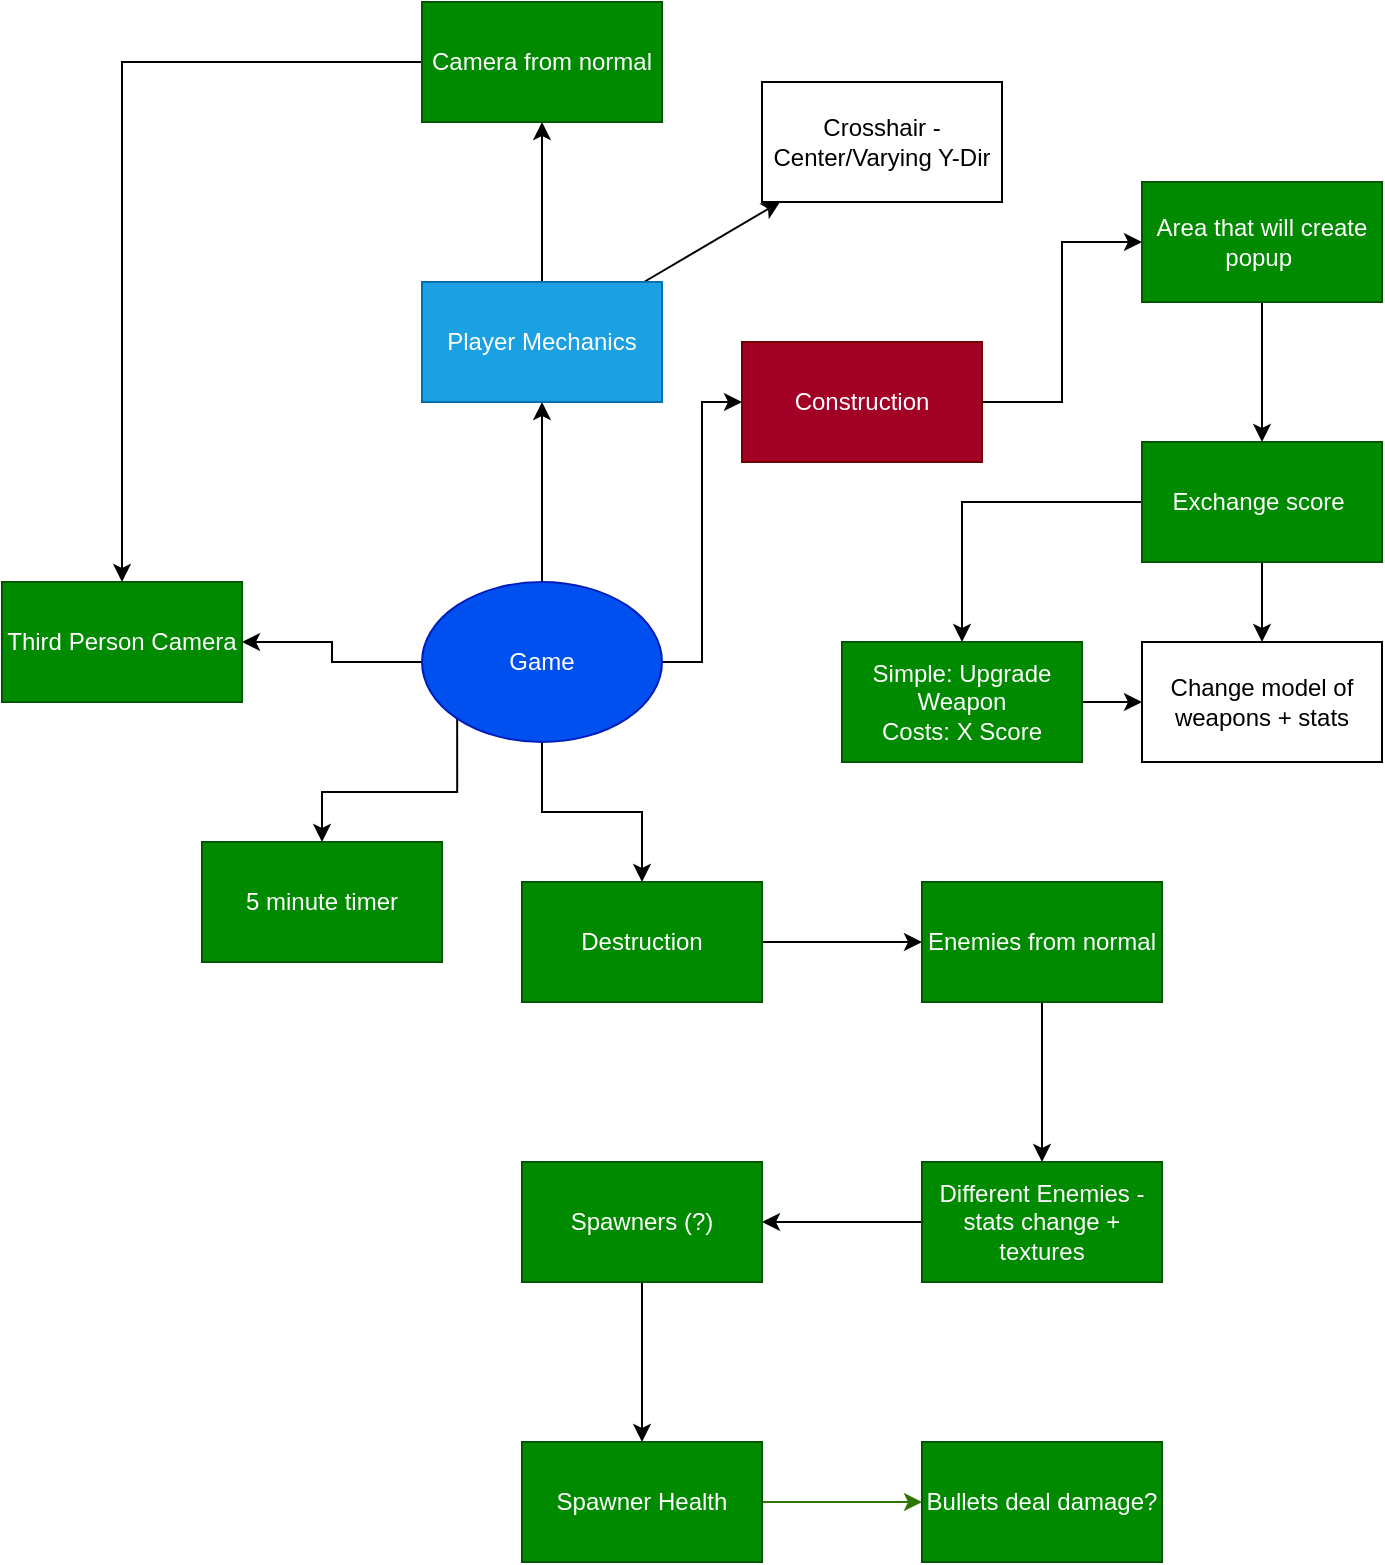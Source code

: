 <mxfile>
    <diagram id="kcmYx8jYG1bQjOmmWPQF" name="Page-1">
        <mxGraphModel dx="605" dy="335" grid="1" gridSize="10" guides="1" tooltips="1" connect="1" arrows="1" fold="1" page="1" pageScale="1" pageWidth="827" pageHeight="1169" math="0" shadow="0">
            <root>
                <mxCell id="0"/>
                <mxCell id="1" parent="0"/>
                <mxCell id="ULhdNvaB751RERzAlYHW-3" value="" style="edgeStyle=orthogonalEdgeStyle;rounded=0;orthogonalLoop=1;jettySize=auto;html=1;" parent="1" source="ULhdNvaB751RERzAlYHW-1" target="ULhdNvaB751RERzAlYHW-2" edge="1">
                    <mxGeometry relative="1" as="geometry"/>
                </mxCell>
                <mxCell id="ULhdNvaB751RERzAlYHW-8" style="edgeStyle=orthogonalEdgeStyle;rounded=0;orthogonalLoop=1;jettySize=auto;html=1;entryX=0;entryY=0.5;entryDx=0;entryDy=0;" parent="1" source="ULhdNvaB751RERzAlYHW-1" target="ULhdNvaB751RERzAlYHW-7" edge="1">
                    <mxGeometry relative="1" as="geometry"/>
                </mxCell>
                <mxCell id="ULhdNvaB751RERzAlYHW-12" style="edgeStyle=orthogonalEdgeStyle;rounded=0;orthogonalLoop=1;jettySize=auto;html=1;entryX=0.5;entryY=0;entryDx=0;entryDy=0;" parent="1" source="ULhdNvaB751RERzAlYHW-1" target="ULhdNvaB751RERzAlYHW-11" edge="1">
                    <mxGeometry relative="1" as="geometry"/>
                </mxCell>
                <mxCell id="ULhdNvaB751RERzAlYHW-20" style="edgeStyle=orthogonalEdgeStyle;rounded=0;orthogonalLoop=1;jettySize=auto;html=1;" parent="1" source="ULhdNvaB751RERzAlYHW-1" target="ULhdNvaB751RERzAlYHW-19" edge="1">
                    <mxGeometry relative="1" as="geometry"/>
                </mxCell>
                <mxCell id="4uJZ2FgU7lcf-rftahWC-5" style="edgeStyle=orthogonalEdgeStyle;rounded=0;orthogonalLoop=1;jettySize=auto;html=1;exitX=0;exitY=1;exitDx=0;exitDy=0;entryX=0.5;entryY=0;entryDx=0;entryDy=0;" parent="1" source="ULhdNvaB751RERzAlYHW-1" target="4uJZ2FgU7lcf-rftahWC-6" edge="1">
                    <mxGeometry relative="1" as="geometry">
                        <mxPoint x="320" y="400" as="targetPoint"/>
                    </mxGeometry>
                </mxCell>
                <mxCell id="ULhdNvaB751RERzAlYHW-1" value="Game" style="ellipse;whiteSpace=wrap;html=1;fillColor=#0050ef;fontColor=#ffffff;strokeColor=#001DBC;" parent="1" vertex="1">
                    <mxGeometry x="340" y="290" width="120" height="80" as="geometry"/>
                </mxCell>
                <mxCell id="ULhdNvaB751RERzAlYHW-5" value="" style="edgeStyle=orthogonalEdgeStyle;rounded=0;orthogonalLoop=1;jettySize=auto;html=1;" parent="1" source="ULhdNvaB751RERzAlYHW-2" target="ULhdNvaB751RERzAlYHW-4" edge="1">
                    <mxGeometry relative="1" as="geometry"/>
                </mxCell>
                <mxCell id="3" value="" style="edgeStyle=none;html=1;" parent="1" source="ULhdNvaB751RERzAlYHW-2" target="2" edge="1">
                    <mxGeometry relative="1" as="geometry"/>
                </mxCell>
                <mxCell id="ULhdNvaB751RERzAlYHW-2" value="Player Mechanics" style="whiteSpace=wrap;html=1;fillColor=#1ba1e2;fontColor=#ffffff;strokeColor=#006EAF;" parent="1" vertex="1">
                    <mxGeometry x="340" y="140" width="120" height="60" as="geometry"/>
                </mxCell>
                <mxCell id="ULhdNvaB751RERzAlYHW-21" style="edgeStyle=orthogonalEdgeStyle;rounded=0;orthogonalLoop=1;jettySize=auto;html=1;entryX=0.5;entryY=0;entryDx=0;entryDy=0;" parent="1" source="ULhdNvaB751RERzAlYHW-4" target="ULhdNvaB751RERzAlYHW-19" edge="1">
                    <mxGeometry relative="1" as="geometry"/>
                </mxCell>
                <mxCell id="ULhdNvaB751RERzAlYHW-4" value="Camera from normal" style="whiteSpace=wrap;html=1;fillColor=#008a00;strokeColor=#005700;fontColor=#ffffff;" parent="1" vertex="1">
                    <mxGeometry x="340" width="120" height="60" as="geometry"/>
                </mxCell>
                <mxCell id="us8nBm6nISJTEuSbVuPx-1" style="edgeStyle=orthogonalEdgeStyle;rounded=0;orthogonalLoop=1;jettySize=auto;html=1;entryX=0;entryY=0.5;entryDx=0;entryDy=0;" parent="1" source="ULhdNvaB751RERzAlYHW-7" target="ULhdNvaB751RERzAlYHW-17" edge="1">
                    <mxGeometry relative="1" as="geometry"/>
                </mxCell>
                <mxCell id="ULhdNvaB751RERzAlYHW-7" value="Construction" style="whiteSpace=wrap;html=1;fillColor=#a20025;fontColor=#ffffff;strokeColor=#6F0000;" parent="1" vertex="1">
                    <mxGeometry x="500" y="170" width="120" height="60" as="geometry"/>
                </mxCell>
                <mxCell id="ULhdNvaB751RERzAlYHW-9" value="Change model of weapons + stats" style="whiteSpace=wrap;html=1;" parent="1" vertex="1">
                    <mxGeometry x="700" y="320" width="120" height="60" as="geometry"/>
                </mxCell>
                <mxCell id="ULhdNvaB751RERzAlYHW-14" value="" style="edgeStyle=orthogonalEdgeStyle;rounded=0;orthogonalLoop=1;jettySize=auto;html=1;" parent="1" source="ULhdNvaB751RERzAlYHW-11" target="ULhdNvaB751RERzAlYHW-13" edge="1">
                    <mxGeometry relative="1" as="geometry"/>
                </mxCell>
                <mxCell id="ULhdNvaB751RERzAlYHW-11" value="Destruction" style="whiteSpace=wrap;html=1;fillColor=#008a00;fontColor=#ffffff;strokeColor=#005700;" parent="1" vertex="1">
                    <mxGeometry x="390" y="440" width="120" height="60" as="geometry"/>
                </mxCell>
                <mxCell id="4uJZ2FgU7lcf-rftahWC-2" value="" style="edgeStyle=orthogonalEdgeStyle;rounded=0;orthogonalLoop=1;jettySize=auto;html=1;" parent="1" source="ULhdNvaB751RERzAlYHW-13" target="4uJZ2FgU7lcf-rftahWC-1" edge="1">
                    <mxGeometry relative="1" as="geometry"/>
                </mxCell>
                <mxCell id="ULhdNvaB751RERzAlYHW-13" value="Enemies from normal" style="whiteSpace=wrap;html=1;fillColor=#008a00;strokeColor=#005700;fontColor=#ffffff;" parent="1" vertex="1">
                    <mxGeometry x="590" y="440" width="120" height="60" as="geometry"/>
                </mxCell>
                <mxCell id="us8nBm6nISJTEuSbVuPx-4" value="" style="edgeStyle=orthogonalEdgeStyle;rounded=0;orthogonalLoop=1;jettySize=auto;html=1;" parent="1" source="ULhdNvaB751RERzAlYHW-15" target="ULhdNvaB751RERzAlYHW-9" edge="1">
                    <mxGeometry relative="1" as="geometry"/>
                </mxCell>
                <mxCell id="us8nBm6nISJTEuSbVuPx-6" value="" style="edgeStyle=orthogonalEdgeStyle;rounded=0;orthogonalLoop=1;jettySize=auto;html=1;" parent="1" source="ULhdNvaB751RERzAlYHW-15" target="us8nBm6nISJTEuSbVuPx-5" edge="1">
                    <mxGeometry relative="1" as="geometry"/>
                </mxCell>
                <mxCell id="ULhdNvaB751RERzAlYHW-15" value="Exchange score&amp;nbsp;" style="whiteSpace=wrap;html=1;fillColor=#008a00;fontColor=#ffffff;strokeColor=#005700;" parent="1" vertex="1">
                    <mxGeometry x="700" y="220" width="120" height="60" as="geometry"/>
                </mxCell>
                <mxCell id="us8nBm6nISJTEuSbVuPx-2" style="edgeStyle=orthogonalEdgeStyle;rounded=0;orthogonalLoop=1;jettySize=auto;html=1;entryX=0.5;entryY=0;entryDx=0;entryDy=0;" parent="1" source="ULhdNvaB751RERzAlYHW-17" target="ULhdNvaB751RERzAlYHW-15" edge="1">
                    <mxGeometry relative="1" as="geometry"/>
                </mxCell>
                <mxCell id="ULhdNvaB751RERzAlYHW-17" value="Area that will create popup&amp;nbsp;" style="whiteSpace=wrap;html=1;fillColor=#008a00;strokeColor=#005700;fontColor=#ffffff;" parent="1" vertex="1">
                    <mxGeometry x="700" y="90" width="120" height="60" as="geometry"/>
                </mxCell>
                <mxCell id="ULhdNvaB751RERzAlYHW-19" value="Third Person Camera" style="whiteSpace=wrap;html=1;fillColor=#008a00;strokeColor=#005700;fontColor=#ffffff;" parent="1" vertex="1">
                    <mxGeometry x="130" y="290" width="120" height="60" as="geometry"/>
                </mxCell>
                <mxCell id="4uJZ2FgU7lcf-rftahWC-4" value="" style="edgeStyle=orthogonalEdgeStyle;rounded=0;orthogonalLoop=1;jettySize=auto;html=1;" parent="1" source="4uJZ2FgU7lcf-rftahWC-1" target="4uJZ2FgU7lcf-rftahWC-3" edge="1">
                    <mxGeometry relative="1" as="geometry"/>
                </mxCell>
                <mxCell id="4uJZ2FgU7lcf-rftahWC-1" value="Different Enemies - stats change + textures" style="whiteSpace=wrap;html=1;fillColor=#008a00;strokeColor=#005700;fontColor=#ffffff;" parent="1" vertex="1">
                    <mxGeometry x="590" y="580" width="120" height="60" as="geometry"/>
                </mxCell>
                <mxCell id="e74grRh_xHbZjY2ylueN-2" value="" style="edgeStyle=orthogonalEdgeStyle;rounded=0;orthogonalLoop=1;jettySize=auto;html=1;" parent="1" source="4uJZ2FgU7lcf-rftahWC-3" target="e74grRh_xHbZjY2ylueN-1" edge="1">
                    <mxGeometry relative="1" as="geometry"/>
                </mxCell>
                <mxCell id="4uJZ2FgU7lcf-rftahWC-3" value="Spawners (?)" style="whiteSpace=wrap;html=1;fillColor=#008a00;strokeColor=#005700;fontColor=#ffffff;" parent="1" vertex="1">
                    <mxGeometry x="390" y="580" width="120" height="60" as="geometry"/>
                </mxCell>
                <mxCell id="4uJZ2FgU7lcf-rftahWC-6" value="5 minute timer" style="rounded=0;whiteSpace=wrap;html=1;fillColor=#008a00;strokeColor=#005700;fontColor=#ffffff;" parent="1" vertex="1">
                    <mxGeometry x="230" y="420" width="120" height="60" as="geometry"/>
                </mxCell>
                <mxCell id="e74grRh_xHbZjY2ylueN-4" value="" style="edgeStyle=orthogonalEdgeStyle;rounded=0;orthogonalLoop=1;jettySize=auto;html=1;fillColor=#60a917;strokeColor=#2D7600;" parent="1" source="e74grRh_xHbZjY2ylueN-1" target="e74grRh_xHbZjY2ylueN-3" edge="1">
                    <mxGeometry relative="1" as="geometry"/>
                </mxCell>
                <mxCell id="e74grRh_xHbZjY2ylueN-1" value="Spawner Health" style="whiteSpace=wrap;html=1;fillColor=#008a00;strokeColor=#005700;fontColor=#ffffff;" parent="1" vertex="1">
                    <mxGeometry x="390" y="720" width="120" height="60" as="geometry"/>
                </mxCell>
                <mxCell id="e74grRh_xHbZjY2ylueN-3" value="Bullets deal damage?" style="whiteSpace=wrap;html=1;fillColor=#008a00;strokeColor=#005700;fontColor=#ffffff;" parent="1" vertex="1">
                    <mxGeometry x="590" y="720" width="120" height="60" as="geometry"/>
                </mxCell>
                <mxCell id="us8nBm6nISJTEuSbVuPx-7" value="" style="edgeStyle=orthogonalEdgeStyle;rounded=0;orthogonalLoop=1;jettySize=auto;html=1;" parent="1" source="us8nBm6nISJTEuSbVuPx-5" target="ULhdNvaB751RERzAlYHW-9" edge="1">
                    <mxGeometry relative="1" as="geometry"/>
                </mxCell>
                <mxCell id="us8nBm6nISJTEuSbVuPx-5" value="Simple: Upgrade Weapon&lt;br&gt;Costs: X Score" style="whiteSpace=wrap;html=1;fillColor=#008a00;fontColor=#ffffff;strokeColor=#005700;" parent="1" vertex="1">
                    <mxGeometry x="550" y="320" width="120" height="60" as="geometry"/>
                </mxCell>
                <mxCell id="2" value="Crosshair - Center/Varying Y-Dir" style="whiteSpace=wrap;html=1;" parent="1" vertex="1">
                    <mxGeometry x="510" y="40" width="120" height="60" as="geometry"/>
                </mxCell>
            </root>
        </mxGraphModel>
    </diagram>
</mxfile>